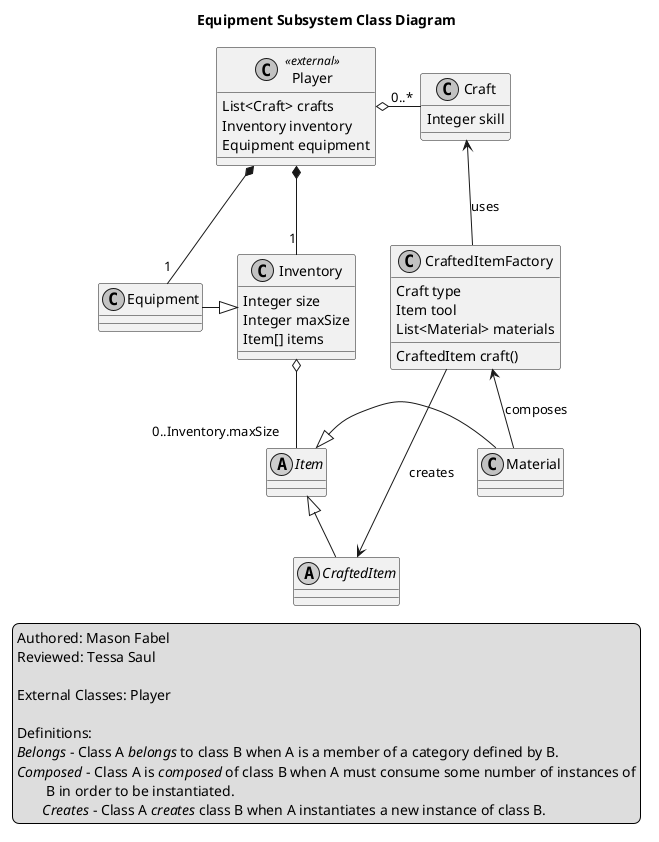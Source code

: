 @startuml
skinparam monochrome true
skinparam shadowing false

title Equipment Subsystem Class Diagram
legend left
	Authored: Mason Fabel
	Reviewed: Tessa Saul

	External Classes: Player

	Definitions:
	<i>Belongs</i> - Class A <i>belongs</i> to class B when A is a member of a category defined by B.
	<i>Composed</i> - Class A is <i>composed</i> of class B when A must consume some number of instances of
		B in order to be instantiated.
        <i>Creates</i> - Class A <i>creates</i> class B when A instantiates a new instance of class B.
endlegend

class Player <<external>> {
	List<Craft> crafts
	Inventory inventory
	Equipment equipment
}
Player o-right- "0..*" Craft
Player *-down- "1" Equipment
Player *-down- "1" Inventory

class Craft {
	Integer skill
}

class Inventory {
	Integer size
	Integer maxSize
	Item[] items
	
}
Inventory o-down- "0..Inventory.maxSize" Item

class Equipment {
}
Equipment -right-|> Inventory

abstract class Item

class CraftedItemFactory{
	Craft type
	Item tool
	List<Material> materials
	CraftedItem craft()
}
CraftedItemFactory -up-> Craft : uses
CraftedItemFactory -down-> CraftedItem : creates

class Material
Material -left-|> Item
Material -up-> CraftedItemFactory : composes

abstract class CraftedItem
CraftedItem -up-|> Item

@enduml
